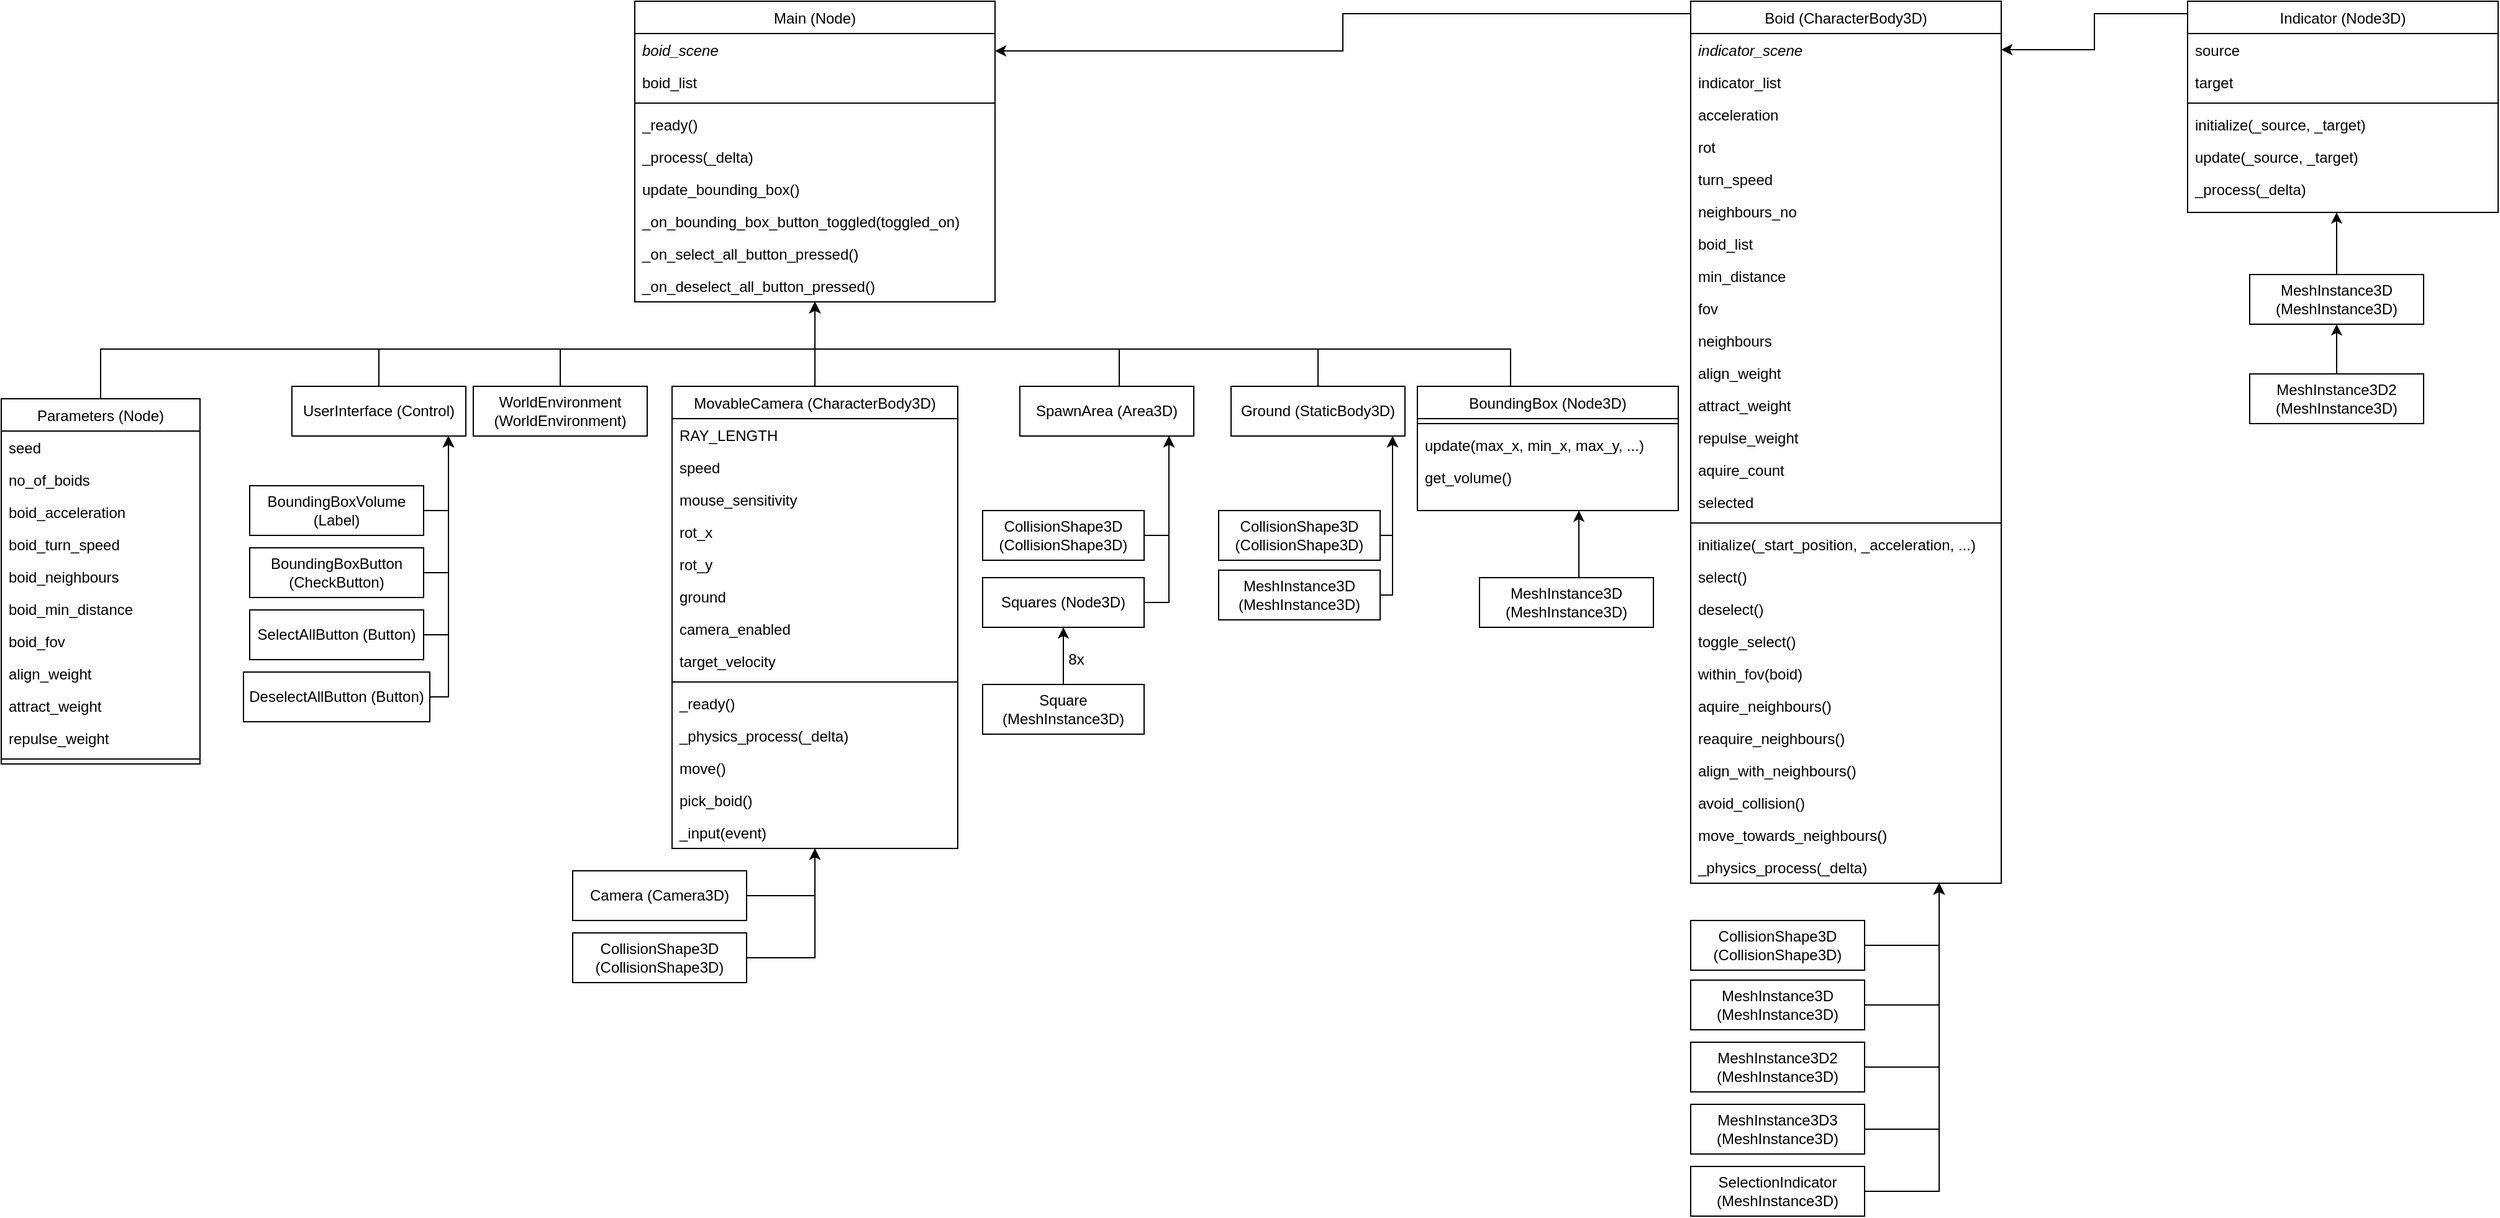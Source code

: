 <mxfile version="26.0.6">
  <diagram id="C5RBs43oDa-KdzZeNtuy" name="Page-1">
    <mxGraphModel dx="2390" dy="1303" grid="1" gridSize="10" guides="1" tooltips="1" connect="1" arrows="1" fold="1" page="1" pageScale="1" pageWidth="827" pageHeight="1169" math="0" shadow="0">
      <root>
        <mxCell id="WIyWlLk6GJQsqaUBKTNV-0" />
        <mxCell id="WIyWlLk6GJQsqaUBKTNV-1" parent="WIyWlLk6GJQsqaUBKTNV-0" />
        <mxCell id="zkfFHV4jXpPFQw0GAbJ--0" value="Main (Node)" style="swimlane;fontStyle=0;align=center;verticalAlign=top;childLayout=stackLayout;horizontal=1;startSize=26;horizontalStack=0;resizeParent=1;resizeLast=0;collapsible=1;marginBottom=0;rounded=0;shadow=0;strokeWidth=1;" parent="WIyWlLk6GJQsqaUBKTNV-1" vertex="1">
          <mxGeometry x="550" y="80" width="290" height="242" as="geometry">
            <mxRectangle x="230" y="140" width="160" height="26" as="alternateBounds" />
          </mxGeometry>
        </mxCell>
        <mxCell id="zkfFHV4jXpPFQw0GAbJ--1" value="boid_scene" style="text;align=left;verticalAlign=top;spacingLeft=4;spacingRight=4;overflow=hidden;rotatable=0;points=[[0,0.5],[1,0.5]];portConstraint=eastwest;fontStyle=2" parent="zkfFHV4jXpPFQw0GAbJ--0" vertex="1">
          <mxGeometry y="26" width="290" height="26" as="geometry" />
        </mxCell>
        <mxCell id="zkfFHV4jXpPFQw0GAbJ--2" value="boid_list" style="text;align=left;verticalAlign=top;spacingLeft=4;spacingRight=4;overflow=hidden;rotatable=0;points=[[0,0.5],[1,0.5]];portConstraint=eastwest;rounded=0;shadow=0;html=0;" parent="zkfFHV4jXpPFQw0GAbJ--0" vertex="1">
          <mxGeometry y="52" width="290" height="26" as="geometry" />
        </mxCell>
        <mxCell id="zkfFHV4jXpPFQw0GAbJ--4" value="" style="line;html=1;strokeWidth=1;align=left;verticalAlign=middle;spacingTop=-1;spacingLeft=3;spacingRight=3;rotatable=0;labelPosition=right;points=[];portConstraint=eastwest;" parent="zkfFHV4jXpPFQw0GAbJ--0" vertex="1">
          <mxGeometry y="78" width="290" height="8" as="geometry" />
        </mxCell>
        <mxCell id="zkfFHV4jXpPFQw0GAbJ--5" value="_ready()" style="text;align=left;verticalAlign=top;spacingLeft=4;spacingRight=4;overflow=hidden;rotatable=0;points=[[0,0.5],[1,0.5]];portConstraint=eastwest;" parent="zkfFHV4jXpPFQw0GAbJ--0" vertex="1">
          <mxGeometry y="86" width="290" height="26" as="geometry" />
        </mxCell>
        <mxCell id="A6HDnXHT8Ma7rlwBgEbE-1" value="_process(_delta)" style="text;align=left;verticalAlign=top;spacingLeft=4;spacingRight=4;overflow=hidden;rotatable=0;points=[[0,0.5],[1,0.5]];portConstraint=eastwest;" vertex="1" parent="zkfFHV4jXpPFQw0GAbJ--0">
          <mxGeometry y="112" width="290" height="26" as="geometry" />
        </mxCell>
        <mxCell id="A6HDnXHT8Ma7rlwBgEbE-3" value="update_bounding_box()" style="text;align=left;verticalAlign=top;spacingLeft=4;spacingRight=4;overflow=hidden;rotatable=0;points=[[0,0.5],[1,0.5]];portConstraint=eastwest;" vertex="1" parent="zkfFHV4jXpPFQw0GAbJ--0">
          <mxGeometry y="138" width="290" height="26" as="geometry" />
        </mxCell>
        <mxCell id="A6HDnXHT8Ma7rlwBgEbE-5" value="_on_bounding_box_button_toggled(toggled_on)" style="text;align=left;verticalAlign=top;spacingLeft=4;spacingRight=4;overflow=hidden;rotatable=0;points=[[0,0.5],[1,0.5]];portConstraint=eastwest;" vertex="1" parent="zkfFHV4jXpPFQw0GAbJ--0">
          <mxGeometry y="164" width="290" height="26" as="geometry" />
        </mxCell>
        <mxCell id="A6HDnXHT8Ma7rlwBgEbE-4" value="_on_select_all_button_pressed()" style="text;align=left;verticalAlign=top;spacingLeft=4;spacingRight=4;overflow=hidden;rotatable=0;points=[[0,0.5],[1,0.5]];portConstraint=eastwest;" vertex="1" parent="zkfFHV4jXpPFQw0GAbJ--0">
          <mxGeometry y="190" width="290" height="26" as="geometry" />
        </mxCell>
        <mxCell id="A6HDnXHT8Ma7rlwBgEbE-6" value="_on_deselect_all_button_pressed()" style="text;align=left;verticalAlign=top;spacingLeft=4;spacingRight=4;overflow=hidden;rotatable=0;points=[[0,0.5],[1,0.5]];portConstraint=eastwest;" vertex="1" parent="zkfFHV4jXpPFQw0GAbJ--0">
          <mxGeometry y="216" width="290" height="26" as="geometry" />
        </mxCell>
        <mxCell id="A6HDnXHT8Ma7rlwBgEbE-32" style="edgeStyle=orthogonalEdgeStyle;rounded=0;orthogonalLoop=1;jettySize=auto;html=1;" edge="1" parent="WIyWlLk6GJQsqaUBKTNV-1" source="zkfFHV4jXpPFQw0GAbJ--13" target="zkfFHV4jXpPFQw0GAbJ--0">
          <mxGeometry relative="1" as="geometry">
            <Array as="points">
              <mxPoint x="120" y="360" />
              <mxPoint x="695" y="360" />
            </Array>
          </mxGeometry>
        </mxCell>
        <mxCell id="zkfFHV4jXpPFQw0GAbJ--13" value="Parameters (Node)" style="swimlane;fontStyle=0;align=center;verticalAlign=top;childLayout=stackLayout;horizontal=1;startSize=26;horizontalStack=0;resizeParent=1;resizeLast=0;collapsible=1;marginBottom=0;rounded=0;shadow=0;strokeWidth=1;" parent="WIyWlLk6GJQsqaUBKTNV-1" vertex="1">
          <mxGeometry x="40" y="400" width="160" height="294" as="geometry">
            <mxRectangle x="340" y="380" width="170" height="26" as="alternateBounds" />
          </mxGeometry>
        </mxCell>
        <mxCell id="A6HDnXHT8Ma7rlwBgEbE-8" value="seed" style="text;align=left;verticalAlign=top;spacingLeft=4;spacingRight=4;overflow=hidden;rotatable=0;points=[[0,0.5],[1,0.5]];portConstraint=eastwest;" vertex="1" parent="zkfFHV4jXpPFQw0GAbJ--13">
          <mxGeometry y="26" width="160" height="26" as="geometry" />
        </mxCell>
        <mxCell id="A6HDnXHT8Ma7rlwBgEbE-9" value="no_of_boids" style="text;align=left;verticalAlign=top;spacingLeft=4;spacingRight=4;overflow=hidden;rotatable=0;points=[[0,0.5],[1,0.5]];portConstraint=eastwest;" vertex="1" parent="zkfFHV4jXpPFQw0GAbJ--13">
          <mxGeometry y="52" width="160" height="26" as="geometry" />
        </mxCell>
        <mxCell id="A6HDnXHT8Ma7rlwBgEbE-11" value="boid_acceleration" style="text;align=left;verticalAlign=top;spacingLeft=4;spacingRight=4;overflow=hidden;rotatable=0;points=[[0,0.5],[1,0.5]];portConstraint=eastwest;" vertex="1" parent="zkfFHV4jXpPFQw0GAbJ--13">
          <mxGeometry y="78" width="160" height="26" as="geometry" />
        </mxCell>
        <mxCell id="A6HDnXHT8Ma7rlwBgEbE-10" value="boid_turn_speed" style="text;align=left;verticalAlign=top;spacingLeft=4;spacingRight=4;overflow=hidden;rotatable=0;points=[[0,0.5],[1,0.5]];portConstraint=eastwest;" vertex="1" parent="zkfFHV4jXpPFQw0GAbJ--13">
          <mxGeometry y="104" width="160" height="26" as="geometry" />
        </mxCell>
        <mxCell id="A6HDnXHT8Ma7rlwBgEbE-12" value="boid_neighbours" style="text;align=left;verticalAlign=top;spacingLeft=4;spacingRight=4;overflow=hidden;rotatable=0;points=[[0,0.5],[1,0.5]];portConstraint=eastwest;" vertex="1" parent="zkfFHV4jXpPFQw0GAbJ--13">
          <mxGeometry y="130" width="160" height="26" as="geometry" />
        </mxCell>
        <mxCell id="A6HDnXHT8Ma7rlwBgEbE-14" value="boid_min_distance" style="text;align=left;verticalAlign=top;spacingLeft=4;spacingRight=4;overflow=hidden;rotatable=0;points=[[0,0.5],[1,0.5]];portConstraint=eastwest;" vertex="1" parent="zkfFHV4jXpPFQw0GAbJ--13">
          <mxGeometry y="156" width="160" height="26" as="geometry" />
        </mxCell>
        <mxCell id="A6HDnXHT8Ma7rlwBgEbE-13" value="boid_fov" style="text;align=left;verticalAlign=top;spacingLeft=4;spacingRight=4;overflow=hidden;rotatable=0;points=[[0,0.5],[1,0.5]];portConstraint=eastwest;" vertex="1" parent="zkfFHV4jXpPFQw0GAbJ--13">
          <mxGeometry y="182" width="160" height="26" as="geometry" />
        </mxCell>
        <mxCell id="A6HDnXHT8Ma7rlwBgEbE-15" value="align_weight" style="text;align=left;verticalAlign=top;spacingLeft=4;spacingRight=4;overflow=hidden;rotatable=0;points=[[0,0.5],[1,0.5]];portConstraint=eastwest;" vertex="1" parent="zkfFHV4jXpPFQw0GAbJ--13">
          <mxGeometry y="208" width="160" height="26" as="geometry" />
        </mxCell>
        <mxCell id="zkfFHV4jXpPFQw0GAbJ--14" value="attract_weight" style="text;align=left;verticalAlign=top;spacingLeft=4;spacingRight=4;overflow=hidden;rotatable=0;points=[[0,0.5],[1,0.5]];portConstraint=eastwest;" parent="zkfFHV4jXpPFQw0GAbJ--13" vertex="1">
          <mxGeometry y="234" width="160" height="26" as="geometry" />
        </mxCell>
        <mxCell id="A6HDnXHT8Ma7rlwBgEbE-16" value="repulse_weight" style="text;align=left;verticalAlign=top;spacingLeft=4;spacingRight=4;overflow=hidden;rotatable=0;points=[[0,0.5],[1,0.5]];portConstraint=eastwest;" vertex="1" parent="zkfFHV4jXpPFQw0GAbJ--13">
          <mxGeometry y="260" width="160" height="26" as="geometry" />
        </mxCell>
        <mxCell id="zkfFHV4jXpPFQw0GAbJ--15" value="" style="line;html=1;strokeWidth=1;align=left;verticalAlign=middle;spacingTop=-1;spacingLeft=3;spacingRight=3;rotatable=0;labelPosition=right;points=[];portConstraint=eastwest;" parent="zkfFHV4jXpPFQw0GAbJ--13" vertex="1">
          <mxGeometry y="286" width="160" height="8" as="geometry" />
        </mxCell>
        <mxCell id="A6HDnXHT8Ma7rlwBgEbE-89" style="edgeStyle=orthogonalEdgeStyle;rounded=0;orthogonalLoop=1;jettySize=auto;html=1;" edge="1" parent="WIyWlLk6GJQsqaUBKTNV-1" source="zkfFHV4jXpPFQw0GAbJ--17" target="zkfFHV4jXpPFQw0GAbJ--1">
          <mxGeometry relative="1" as="geometry">
            <Array as="points">
              <mxPoint x="1120" y="90" />
              <mxPoint x="1120" y="120" />
            </Array>
          </mxGeometry>
        </mxCell>
        <mxCell id="zkfFHV4jXpPFQw0GAbJ--17" value="Boid (CharacterBody3D)" style="swimlane;fontStyle=0;align=center;verticalAlign=top;childLayout=stackLayout;horizontal=1;startSize=26;horizontalStack=0;resizeParent=1;resizeLast=0;collapsible=1;marginBottom=0;rounded=0;shadow=0;strokeWidth=1;" parent="WIyWlLk6GJQsqaUBKTNV-1" vertex="1">
          <mxGeometry x="1400" y="80" width="250" height="710" as="geometry">
            <mxRectangle x="550" y="140" width="160" height="26" as="alternateBounds" />
          </mxGeometry>
        </mxCell>
        <mxCell id="A6HDnXHT8Ma7rlwBgEbE-119" value="indicator_scene" style="text;align=left;verticalAlign=top;spacingLeft=4;spacingRight=4;overflow=hidden;rotatable=0;points=[[0,0.5],[1,0.5]];portConstraint=eastwest;fontStyle=2" vertex="1" parent="zkfFHV4jXpPFQw0GAbJ--17">
          <mxGeometry y="26" width="250" height="26" as="geometry" />
        </mxCell>
        <mxCell id="A6HDnXHT8Ma7rlwBgEbE-120" value="indicator_list" style="text;align=left;verticalAlign=top;spacingLeft=4;spacingRight=4;overflow=hidden;rotatable=0;points=[[0,0.5],[1,0.5]];portConstraint=eastwest;" vertex="1" parent="zkfFHV4jXpPFQw0GAbJ--17">
          <mxGeometry y="52" width="250" height="26" as="geometry" />
        </mxCell>
        <mxCell id="zkfFHV4jXpPFQw0GAbJ--18" value="acceleration" style="text;align=left;verticalAlign=top;spacingLeft=4;spacingRight=4;overflow=hidden;rotatable=0;points=[[0,0.5],[1,0.5]];portConstraint=eastwest;" parent="zkfFHV4jXpPFQw0GAbJ--17" vertex="1">
          <mxGeometry y="78" width="250" height="26" as="geometry" />
        </mxCell>
        <mxCell id="zkfFHV4jXpPFQw0GAbJ--19" value="rot" style="text;align=left;verticalAlign=top;spacingLeft=4;spacingRight=4;overflow=hidden;rotatable=0;points=[[0,0.5],[1,0.5]];portConstraint=eastwest;rounded=0;shadow=0;html=0;" parent="zkfFHV4jXpPFQw0GAbJ--17" vertex="1">
          <mxGeometry y="104" width="250" height="26" as="geometry" />
        </mxCell>
        <mxCell id="zkfFHV4jXpPFQw0GAbJ--20" value="turn_speed" style="text;align=left;verticalAlign=top;spacingLeft=4;spacingRight=4;overflow=hidden;rotatable=0;points=[[0,0.5],[1,0.5]];portConstraint=eastwest;rounded=0;shadow=0;html=0;" parent="zkfFHV4jXpPFQw0GAbJ--17" vertex="1">
          <mxGeometry y="130" width="250" height="26" as="geometry" />
        </mxCell>
        <mxCell id="zkfFHV4jXpPFQw0GAbJ--21" value="neighbours_no" style="text;align=left;verticalAlign=top;spacingLeft=4;spacingRight=4;overflow=hidden;rotatable=0;points=[[0,0.5],[1,0.5]];portConstraint=eastwest;rounded=0;shadow=0;html=0;" parent="zkfFHV4jXpPFQw0GAbJ--17" vertex="1">
          <mxGeometry y="156" width="250" height="26" as="geometry" />
        </mxCell>
        <mxCell id="A6HDnXHT8Ma7rlwBgEbE-79" value="boid_list" style="text;align=left;verticalAlign=top;spacingLeft=4;spacingRight=4;overflow=hidden;rotatable=0;points=[[0,0.5],[1,0.5]];portConstraint=eastwest;rounded=0;shadow=0;html=0;" vertex="1" parent="zkfFHV4jXpPFQw0GAbJ--17">
          <mxGeometry y="182" width="250" height="26" as="geometry" />
        </mxCell>
        <mxCell id="A6HDnXHT8Ma7rlwBgEbE-82" value="min_distance" style="text;align=left;verticalAlign=top;spacingLeft=4;spacingRight=4;overflow=hidden;rotatable=0;points=[[0,0.5],[1,0.5]];portConstraint=eastwest;rounded=0;shadow=0;html=0;" vertex="1" parent="zkfFHV4jXpPFQw0GAbJ--17">
          <mxGeometry y="208" width="250" height="26" as="geometry" />
        </mxCell>
        <mxCell id="A6HDnXHT8Ma7rlwBgEbE-81" value="fov" style="text;align=left;verticalAlign=top;spacingLeft=4;spacingRight=4;overflow=hidden;rotatable=0;points=[[0,0.5],[1,0.5]];portConstraint=eastwest;rounded=0;shadow=0;html=0;" vertex="1" parent="zkfFHV4jXpPFQw0GAbJ--17">
          <mxGeometry y="234" width="250" height="26" as="geometry" />
        </mxCell>
        <mxCell id="A6HDnXHT8Ma7rlwBgEbE-80" value="neighbours" style="text;align=left;verticalAlign=top;spacingLeft=4;spacingRight=4;overflow=hidden;rotatable=0;points=[[0,0.5],[1,0.5]];portConstraint=eastwest;rounded=0;shadow=0;html=0;" vertex="1" parent="zkfFHV4jXpPFQw0GAbJ--17">
          <mxGeometry y="260" width="250" height="26" as="geometry" />
        </mxCell>
        <mxCell id="A6HDnXHT8Ma7rlwBgEbE-83" value="align_weight" style="text;align=left;verticalAlign=top;spacingLeft=4;spacingRight=4;overflow=hidden;rotatable=0;points=[[0,0.5],[1,0.5]];portConstraint=eastwest;rounded=0;shadow=0;html=0;" vertex="1" parent="zkfFHV4jXpPFQw0GAbJ--17">
          <mxGeometry y="286" width="250" height="26" as="geometry" />
        </mxCell>
        <mxCell id="A6HDnXHT8Ma7rlwBgEbE-84" value="attract_weight" style="text;align=left;verticalAlign=top;spacingLeft=4;spacingRight=4;overflow=hidden;rotatable=0;points=[[0,0.5],[1,0.5]];portConstraint=eastwest;rounded=0;shadow=0;html=0;" vertex="1" parent="zkfFHV4jXpPFQw0GAbJ--17">
          <mxGeometry y="312" width="250" height="26" as="geometry" />
        </mxCell>
        <mxCell id="zkfFHV4jXpPFQw0GAbJ--22" value="repulse_weight" style="text;align=left;verticalAlign=top;spacingLeft=4;spacingRight=4;overflow=hidden;rotatable=0;points=[[0,0.5],[1,0.5]];portConstraint=eastwest;rounded=0;shadow=0;html=0;" parent="zkfFHV4jXpPFQw0GAbJ--17" vertex="1">
          <mxGeometry y="338" width="250" height="26" as="geometry" />
        </mxCell>
        <mxCell id="A6HDnXHT8Ma7rlwBgEbE-87" value="aquire_count" style="text;align=left;verticalAlign=top;spacingLeft=4;spacingRight=4;overflow=hidden;rotatable=0;points=[[0,0.5],[1,0.5]];portConstraint=eastwest;rounded=0;shadow=0;html=0;" vertex="1" parent="zkfFHV4jXpPFQw0GAbJ--17">
          <mxGeometry y="364" width="250" height="26" as="geometry" />
        </mxCell>
        <mxCell id="A6HDnXHT8Ma7rlwBgEbE-88" value="selected" style="text;align=left;verticalAlign=top;spacingLeft=4;spacingRight=4;overflow=hidden;rotatable=0;points=[[0,0.5],[1,0.5]];portConstraint=eastwest;rounded=0;shadow=0;html=0;" vertex="1" parent="zkfFHV4jXpPFQw0GAbJ--17">
          <mxGeometry y="390" width="250" height="26" as="geometry" />
        </mxCell>
        <mxCell id="zkfFHV4jXpPFQw0GAbJ--23" value="" style="line;html=1;strokeWidth=1;align=left;verticalAlign=middle;spacingTop=-1;spacingLeft=3;spacingRight=3;rotatable=0;labelPosition=right;points=[];portConstraint=eastwest;" parent="zkfFHV4jXpPFQw0GAbJ--17" vertex="1">
          <mxGeometry y="416" width="250" height="8" as="geometry" />
        </mxCell>
        <mxCell id="zkfFHV4jXpPFQw0GAbJ--24" value="initialize(_start_position, _acceleration, ...)" style="text;align=left;verticalAlign=top;spacingLeft=4;spacingRight=4;overflow=hidden;rotatable=0;points=[[0,0.5],[1,0.5]];portConstraint=eastwest;" parent="zkfFHV4jXpPFQw0GAbJ--17" vertex="1">
          <mxGeometry y="424" width="250" height="26" as="geometry" />
        </mxCell>
        <mxCell id="A6HDnXHT8Ma7rlwBgEbE-94" value="select()" style="text;align=left;verticalAlign=top;spacingLeft=4;spacingRight=4;overflow=hidden;rotatable=0;points=[[0,0.5],[1,0.5]];portConstraint=eastwest;" vertex="1" parent="zkfFHV4jXpPFQw0GAbJ--17">
          <mxGeometry y="450" width="250" height="26" as="geometry" />
        </mxCell>
        <mxCell id="A6HDnXHT8Ma7rlwBgEbE-95" value="deselect()" style="text;align=left;verticalAlign=top;spacingLeft=4;spacingRight=4;overflow=hidden;rotatable=0;points=[[0,0.5],[1,0.5]];portConstraint=eastwest;" vertex="1" parent="zkfFHV4jXpPFQw0GAbJ--17">
          <mxGeometry y="476" width="250" height="26" as="geometry" />
        </mxCell>
        <mxCell id="A6HDnXHT8Ma7rlwBgEbE-96" value="toggle_select()" style="text;align=left;verticalAlign=top;spacingLeft=4;spacingRight=4;overflow=hidden;rotatable=0;points=[[0,0.5],[1,0.5]];portConstraint=eastwest;" vertex="1" parent="zkfFHV4jXpPFQw0GAbJ--17">
          <mxGeometry y="502" width="250" height="26" as="geometry" />
        </mxCell>
        <mxCell id="A6HDnXHT8Ma7rlwBgEbE-98" value="within_fov(boid)" style="text;align=left;verticalAlign=top;spacingLeft=4;spacingRight=4;overflow=hidden;rotatable=0;points=[[0,0.5],[1,0.5]];portConstraint=eastwest;" vertex="1" parent="zkfFHV4jXpPFQw0GAbJ--17">
          <mxGeometry y="528" width="250" height="26" as="geometry" />
        </mxCell>
        <mxCell id="A6HDnXHT8Ma7rlwBgEbE-97" value="aquire_neighbours()" style="text;align=left;verticalAlign=top;spacingLeft=4;spacingRight=4;overflow=hidden;rotatable=0;points=[[0,0.5],[1,0.5]];portConstraint=eastwest;" vertex="1" parent="zkfFHV4jXpPFQw0GAbJ--17">
          <mxGeometry y="554" width="250" height="26" as="geometry" />
        </mxCell>
        <mxCell id="zkfFHV4jXpPFQw0GAbJ--25" value="reaquire_neighbours()" style="text;align=left;verticalAlign=top;spacingLeft=4;spacingRight=4;overflow=hidden;rotatable=0;points=[[0,0.5],[1,0.5]];portConstraint=eastwest;" parent="zkfFHV4jXpPFQw0GAbJ--17" vertex="1">
          <mxGeometry y="580" width="250" height="26" as="geometry" />
        </mxCell>
        <mxCell id="A6HDnXHT8Ma7rlwBgEbE-100" value="align_with_neighbours()" style="text;align=left;verticalAlign=top;spacingLeft=4;spacingRight=4;overflow=hidden;rotatable=0;points=[[0,0.5],[1,0.5]];portConstraint=eastwest;" vertex="1" parent="zkfFHV4jXpPFQw0GAbJ--17">
          <mxGeometry y="606" width="250" height="26" as="geometry" />
        </mxCell>
        <mxCell id="A6HDnXHT8Ma7rlwBgEbE-102" value="avoid_collision()" style="text;align=left;verticalAlign=top;spacingLeft=4;spacingRight=4;overflow=hidden;rotatable=0;points=[[0,0.5],[1,0.5]];portConstraint=eastwest;" vertex="1" parent="zkfFHV4jXpPFQw0GAbJ--17">
          <mxGeometry y="632" width="250" height="26" as="geometry" />
        </mxCell>
        <mxCell id="A6HDnXHT8Ma7rlwBgEbE-101" value="move_towards_neighbours()" style="text;align=left;verticalAlign=top;spacingLeft=4;spacingRight=4;overflow=hidden;rotatable=0;points=[[0,0.5],[1,0.5]];portConstraint=eastwest;" vertex="1" parent="zkfFHV4jXpPFQw0GAbJ--17">
          <mxGeometry y="658" width="250" height="26" as="geometry" />
        </mxCell>
        <mxCell id="A6HDnXHT8Ma7rlwBgEbE-99" value="_physics_process(_delta)" style="text;align=left;verticalAlign=top;spacingLeft=4;spacingRight=4;overflow=hidden;rotatable=0;points=[[0,0.5],[1,0.5]];portConstraint=eastwest;" vertex="1" parent="zkfFHV4jXpPFQw0GAbJ--17">
          <mxGeometry y="684" width="250" height="26" as="geometry" />
        </mxCell>
        <mxCell id="A6HDnXHT8Ma7rlwBgEbE-31" style="edgeStyle=orthogonalEdgeStyle;rounded=0;orthogonalLoop=1;jettySize=auto;html=1;" edge="1" parent="WIyWlLk6GJQsqaUBKTNV-1" source="A6HDnXHT8Ma7rlwBgEbE-21" target="zkfFHV4jXpPFQw0GAbJ--0">
          <mxGeometry relative="1" as="geometry">
            <Array as="points">
              <mxPoint x="344" y="360" />
              <mxPoint x="695" y="360" />
            </Array>
          </mxGeometry>
        </mxCell>
        <mxCell id="A6HDnXHT8Ma7rlwBgEbE-21" value="UserInterface (Control)" style="rounded=0;whiteSpace=wrap;html=1;" vertex="1" parent="WIyWlLk6GJQsqaUBKTNV-1">
          <mxGeometry x="274" y="390" width="140" height="40" as="geometry" />
        </mxCell>
        <mxCell id="A6HDnXHT8Ma7rlwBgEbE-36" style="edgeStyle=orthogonalEdgeStyle;rounded=0;orthogonalLoop=1;jettySize=auto;html=1;" edge="1" parent="WIyWlLk6GJQsqaUBKTNV-1" source="A6HDnXHT8Ma7rlwBgEbE-22" target="A6HDnXHT8Ma7rlwBgEbE-21">
          <mxGeometry relative="1" as="geometry">
            <Array as="points">
              <mxPoint x="400" y="640" />
            </Array>
          </mxGeometry>
        </mxCell>
        <mxCell id="A6HDnXHT8Ma7rlwBgEbE-22" value="DeselectAllButton (Button)" style="rounded=0;whiteSpace=wrap;html=1;" vertex="1" parent="WIyWlLk6GJQsqaUBKTNV-1">
          <mxGeometry x="235" y="620" width="150" height="40" as="geometry" />
        </mxCell>
        <mxCell id="A6HDnXHT8Ma7rlwBgEbE-34" style="edgeStyle=orthogonalEdgeStyle;rounded=0;orthogonalLoop=1;jettySize=auto;html=1;" edge="1" parent="WIyWlLk6GJQsqaUBKTNV-1" source="A6HDnXHT8Ma7rlwBgEbE-23" target="A6HDnXHT8Ma7rlwBgEbE-21">
          <mxGeometry relative="1" as="geometry">
            <Array as="points">
              <mxPoint x="400" y="540" />
            </Array>
          </mxGeometry>
        </mxCell>
        <mxCell id="A6HDnXHT8Ma7rlwBgEbE-23" value="BoundingBoxButton (CheckButton)" style="rounded=0;whiteSpace=wrap;html=1;" vertex="1" parent="WIyWlLk6GJQsqaUBKTNV-1">
          <mxGeometry x="240" y="520" width="140" height="40" as="geometry" />
        </mxCell>
        <mxCell id="A6HDnXHT8Ma7rlwBgEbE-35" style="edgeStyle=orthogonalEdgeStyle;rounded=0;orthogonalLoop=1;jettySize=auto;html=1;" edge="1" parent="WIyWlLk6GJQsqaUBKTNV-1" source="A6HDnXHT8Ma7rlwBgEbE-24" target="A6HDnXHT8Ma7rlwBgEbE-21">
          <mxGeometry relative="1" as="geometry">
            <Array as="points">
              <mxPoint x="400" y="590" />
            </Array>
          </mxGeometry>
        </mxCell>
        <mxCell id="A6HDnXHT8Ma7rlwBgEbE-24" value="SelectAllButton (Button)" style="rounded=0;whiteSpace=wrap;html=1;" vertex="1" parent="WIyWlLk6GJQsqaUBKTNV-1">
          <mxGeometry x="240" y="570" width="140" height="40" as="geometry" />
        </mxCell>
        <mxCell id="A6HDnXHT8Ma7rlwBgEbE-33" style="edgeStyle=orthogonalEdgeStyle;rounded=0;orthogonalLoop=1;jettySize=auto;html=1;" edge="1" parent="WIyWlLk6GJQsqaUBKTNV-1" source="A6HDnXHT8Ma7rlwBgEbE-25" target="A6HDnXHT8Ma7rlwBgEbE-21">
          <mxGeometry relative="1" as="geometry">
            <Array as="points">
              <mxPoint x="400" y="490" />
            </Array>
          </mxGeometry>
        </mxCell>
        <mxCell id="A6HDnXHT8Ma7rlwBgEbE-25" value="BoundingBoxVolume (Label)" style="rounded=0;whiteSpace=wrap;html=1;" vertex="1" parent="WIyWlLk6GJQsqaUBKTNV-1">
          <mxGeometry x="240" y="470" width="140" height="40" as="geometry" />
        </mxCell>
        <mxCell id="A6HDnXHT8Ma7rlwBgEbE-38" style="edgeStyle=orthogonalEdgeStyle;rounded=0;orthogonalLoop=1;jettySize=auto;html=1;" edge="1" parent="WIyWlLk6GJQsqaUBKTNV-1" source="A6HDnXHT8Ma7rlwBgEbE-37" target="zkfFHV4jXpPFQw0GAbJ--0">
          <mxGeometry relative="1" as="geometry">
            <Array as="points">
              <mxPoint x="490" y="360" />
              <mxPoint x="695" y="360" />
            </Array>
          </mxGeometry>
        </mxCell>
        <mxCell id="A6HDnXHT8Ma7rlwBgEbE-37" value="WorldEnvironment (WorldEnvironment)" style="rounded=0;whiteSpace=wrap;html=1;" vertex="1" parent="WIyWlLk6GJQsqaUBKTNV-1">
          <mxGeometry x="420" y="390" width="140" height="40" as="geometry" />
        </mxCell>
        <mxCell id="A6HDnXHT8Ma7rlwBgEbE-55" style="edgeStyle=orthogonalEdgeStyle;rounded=0;orthogonalLoop=1;jettySize=auto;html=1;" edge="1" parent="WIyWlLk6GJQsqaUBKTNV-1" source="A6HDnXHT8Ma7rlwBgEbE-39" target="zkfFHV4jXpPFQw0GAbJ--0">
          <mxGeometry relative="1" as="geometry">
            <Array as="points">
              <mxPoint x="695" y="270" />
              <mxPoint x="695" y="270" />
            </Array>
          </mxGeometry>
        </mxCell>
        <mxCell id="A6HDnXHT8Ma7rlwBgEbE-39" value="MovableCamera (CharacterBody3D)" style="swimlane;fontStyle=0;align=center;verticalAlign=top;childLayout=stackLayout;horizontal=1;startSize=26;horizontalStack=0;resizeParent=1;resizeLast=0;collapsible=1;marginBottom=0;rounded=0;shadow=0;strokeWidth=1;" vertex="1" parent="WIyWlLk6GJQsqaUBKTNV-1">
          <mxGeometry x="580" y="390" width="230" height="372" as="geometry">
            <mxRectangle x="550" y="140" width="160" height="26" as="alternateBounds" />
          </mxGeometry>
        </mxCell>
        <mxCell id="A6HDnXHT8Ma7rlwBgEbE-40" value="RAY_LENGTH" style="text;align=left;verticalAlign=top;spacingLeft=4;spacingRight=4;overflow=hidden;rotatable=0;points=[[0,0.5],[1,0.5]];portConstraint=eastwest;" vertex="1" parent="A6HDnXHT8Ma7rlwBgEbE-39">
          <mxGeometry y="26" width="230" height="26" as="geometry" />
        </mxCell>
        <mxCell id="A6HDnXHT8Ma7rlwBgEbE-41" value="speed" style="text;align=left;verticalAlign=top;spacingLeft=4;spacingRight=4;overflow=hidden;rotatable=0;points=[[0,0.5],[1,0.5]];portConstraint=eastwest;rounded=0;shadow=0;html=0;" vertex="1" parent="A6HDnXHT8Ma7rlwBgEbE-39">
          <mxGeometry y="52" width="230" height="26" as="geometry" />
        </mxCell>
        <mxCell id="A6HDnXHT8Ma7rlwBgEbE-42" value="mouse_sensitivity" style="text;align=left;verticalAlign=top;spacingLeft=4;spacingRight=4;overflow=hidden;rotatable=0;points=[[0,0.5],[1,0.5]];portConstraint=eastwest;rounded=0;shadow=0;html=0;" vertex="1" parent="A6HDnXHT8Ma7rlwBgEbE-39">
          <mxGeometry y="78" width="230" height="26" as="geometry" />
        </mxCell>
        <mxCell id="A6HDnXHT8Ma7rlwBgEbE-43" value="rot_x" style="text;align=left;verticalAlign=top;spacingLeft=4;spacingRight=4;overflow=hidden;rotatable=0;points=[[0,0.5],[1,0.5]];portConstraint=eastwest;rounded=0;shadow=0;html=0;" vertex="1" parent="A6HDnXHT8Ma7rlwBgEbE-39">
          <mxGeometry y="104" width="230" height="26" as="geometry" />
        </mxCell>
        <mxCell id="A6HDnXHT8Ma7rlwBgEbE-49" value="rot_y" style="text;align=left;verticalAlign=top;spacingLeft=4;spacingRight=4;overflow=hidden;rotatable=0;points=[[0,0.5],[1,0.5]];portConstraint=eastwest;rounded=0;shadow=0;html=0;" vertex="1" parent="A6HDnXHT8Ma7rlwBgEbE-39">
          <mxGeometry y="130" width="230" height="26" as="geometry" />
        </mxCell>
        <mxCell id="A6HDnXHT8Ma7rlwBgEbE-48" value="ground" style="text;align=left;verticalAlign=top;spacingLeft=4;spacingRight=4;overflow=hidden;rotatable=0;points=[[0,0.5],[1,0.5]];portConstraint=eastwest;rounded=0;shadow=0;html=0;" vertex="1" parent="A6HDnXHT8Ma7rlwBgEbE-39">
          <mxGeometry y="156" width="230" height="26" as="geometry" />
        </mxCell>
        <mxCell id="A6HDnXHT8Ma7rlwBgEbE-44" value="camera_enabled" style="text;align=left;verticalAlign=top;spacingLeft=4;spacingRight=4;overflow=hidden;rotatable=0;points=[[0,0.5],[1,0.5]];portConstraint=eastwest;rounded=0;shadow=0;html=0;" vertex="1" parent="A6HDnXHT8Ma7rlwBgEbE-39">
          <mxGeometry y="182" width="230" height="26" as="geometry" />
        </mxCell>
        <mxCell id="A6HDnXHT8Ma7rlwBgEbE-51" value="target_velocity" style="text;align=left;verticalAlign=top;spacingLeft=4;spacingRight=4;overflow=hidden;rotatable=0;points=[[0,0.5],[1,0.5]];portConstraint=eastwest;rounded=0;shadow=0;html=0;" vertex="1" parent="A6HDnXHT8Ma7rlwBgEbE-39">
          <mxGeometry y="208" width="230" height="26" as="geometry" />
        </mxCell>
        <mxCell id="A6HDnXHT8Ma7rlwBgEbE-45" value="" style="line;html=1;strokeWidth=1;align=left;verticalAlign=middle;spacingTop=-1;spacingLeft=3;spacingRight=3;rotatable=0;labelPosition=right;points=[];portConstraint=eastwest;" vertex="1" parent="A6HDnXHT8Ma7rlwBgEbE-39">
          <mxGeometry y="234" width="230" height="8" as="geometry" />
        </mxCell>
        <mxCell id="A6HDnXHT8Ma7rlwBgEbE-46" value="_ready()" style="text;align=left;verticalAlign=top;spacingLeft=4;spacingRight=4;overflow=hidden;rotatable=0;points=[[0,0.5],[1,0.5]];portConstraint=eastwest;" vertex="1" parent="A6HDnXHT8Ma7rlwBgEbE-39">
          <mxGeometry y="242" width="230" height="26" as="geometry" />
        </mxCell>
        <mxCell id="A6HDnXHT8Ma7rlwBgEbE-53" value="_physics_process(_delta)" style="text;align=left;verticalAlign=top;spacingLeft=4;spacingRight=4;overflow=hidden;rotatable=0;points=[[0,0.5],[1,0.5]];portConstraint=eastwest;" vertex="1" parent="A6HDnXHT8Ma7rlwBgEbE-39">
          <mxGeometry y="268" width="230" height="26" as="geometry" />
        </mxCell>
        <mxCell id="A6HDnXHT8Ma7rlwBgEbE-52" value="move()" style="text;align=left;verticalAlign=top;spacingLeft=4;spacingRight=4;overflow=hidden;rotatable=0;points=[[0,0.5],[1,0.5]];portConstraint=eastwest;" vertex="1" parent="A6HDnXHT8Ma7rlwBgEbE-39">
          <mxGeometry y="294" width="230" height="26" as="geometry" />
        </mxCell>
        <mxCell id="A6HDnXHT8Ma7rlwBgEbE-54" value="pick_boid()" style="text;align=left;verticalAlign=top;spacingLeft=4;spacingRight=4;overflow=hidden;rotatable=0;points=[[0,0.5],[1,0.5]];portConstraint=eastwest;" vertex="1" parent="A6HDnXHT8Ma7rlwBgEbE-39">
          <mxGeometry y="320" width="230" height="26" as="geometry" />
        </mxCell>
        <mxCell id="A6HDnXHT8Ma7rlwBgEbE-47" value="_input(event)" style="text;align=left;verticalAlign=top;spacingLeft=4;spacingRight=4;overflow=hidden;rotatable=0;points=[[0,0.5],[1,0.5]];portConstraint=eastwest;" vertex="1" parent="A6HDnXHT8Ma7rlwBgEbE-39">
          <mxGeometry y="346" width="230" height="26" as="geometry" />
        </mxCell>
        <mxCell id="A6HDnXHT8Ma7rlwBgEbE-59" style="edgeStyle=orthogonalEdgeStyle;rounded=0;orthogonalLoop=1;jettySize=auto;html=1;" edge="1" parent="WIyWlLk6GJQsqaUBKTNV-1" source="A6HDnXHT8Ma7rlwBgEbE-56" target="A6HDnXHT8Ma7rlwBgEbE-39">
          <mxGeometry relative="1" as="geometry">
            <Array as="points">
              <mxPoint x="695" y="800" />
            </Array>
          </mxGeometry>
        </mxCell>
        <mxCell id="A6HDnXHT8Ma7rlwBgEbE-56" value="Camera (Camera3D)" style="rounded=0;whiteSpace=wrap;html=1;" vertex="1" parent="WIyWlLk6GJQsqaUBKTNV-1">
          <mxGeometry x="500" y="780" width="140" height="40" as="geometry" />
        </mxCell>
        <mxCell id="A6HDnXHT8Ma7rlwBgEbE-60" style="edgeStyle=orthogonalEdgeStyle;rounded=0;orthogonalLoop=1;jettySize=auto;html=1;" edge="1" parent="WIyWlLk6GJQsqaUBKTNV-1" source="A6HDnXHT8Ma7rlwBgEbE-57" target="A6HDnXHT8Ma7rlwBgEbE-39">
          <mxGeometry relative="1" as="geometry">
            <Array as="points">
              <mxPoint x="695" y="850" />
            </Array>
          </mxGeometry>
        </mxCell>
        <mxCell id="A6HDnXHT8Ma7rlwBgEbE-57" value="CollisionShape3D (CollisionShape3D)" style="rounded=0;whiteSpace=wrap;html=1;" vertex="1" parent="WIyWlLk6GJQsqaUBKTNV-1">
          <mxGeometry x="500" y="830" width="140" height="40" as="geometry" />
        </mxCell>
        <mxCell id="A6HDnXHT8Ma7rlwBgEbE-64" style="edgeStyle=orthogonalEdgeStyle;rounded=0;orthogonalLoop=1;jettySize=auto;html=1;" edge="1" parent="WIyWlLk6GJQsqaUBKTNV-1" source="A6HDnXHT8Ma7rlwBgEbE-63" target="zkfFHV4jXpPFQw0GAbJ--0">
          <mxGeometry relative="1" as="geometry">
            <Array as="points">
              <mxPoint x="940" y="360" />
              <mxPoint x="695" y="360" />
            </Array>
          </mxGeometry>
        </mxCell>
        <mxCell id="A6HDnXHT8Ma7rlwBgEbE-63" value="SpawnArea (Area3D)" style="rounded=0;whiteSpace=wrap;html=1;" vertex="1" parent="WIyWlLk6GJQsqaUBKTNV-1">
          <mxGeometry x="860" y="390" width="140" height="40" as="geometry" />
        </mxCell>
        <mxCell id="A6HDnXHT8Ma7rlwBgEbE-68" style="edgeStyle=orthogonalEdgeStyle;rounded=0;orthogonalLoop=1;jettySize=auto;html=1;" edge="1" parent="WIyWlLk6GJQsqaUBKTNV-1" source="A6HDnXHT8Ma7rlwBgEbE-65" target="zkfFHV4jXpPFQw0GAbJ--0">
          <mxGeometry relative="1" as="geometry">
            <Array as="points">
              <mxPoint x="1100" y="360" />
              <mxPoint x="695" y="360" />
            </Array>
          </mxGeometry>
        </mxCell>
        <mxCell id="A6HDnXHT8Ma7rlwBgEbE-65" value="Ground (StaticBody3D)" style="rounded=0;whiteSpace=wrap;html=1;" vertex="1" parent="WIyWlLk6GJQsqaUBKTNV-1">
          <mxGeometry x="1030" y="390" width="140" height="40" as="geometry" />
        </mxCell>
        <mxCell id="A6HDnXHT8Ma7rlwBgEbE-78" style="edgeStyle=orthogonalEdgeStyle;rounded=0;orthogonalLoop=1;jettySize=auto;html=1;" edge="1" parent="WIyWlLk6GJQsqaUBKTNV-1" source="A6HDnXHT8Ma7rlwBgEbE-69" target="zkfFHV4jXpPFQw0GAbJ--0">
          <mxGeometry relative="1" as="geometry">
            <Array as="points">
              <mxPoint x="1255" y="360" />
              <mxPoint x="695" y="360" />
            </Array>
          </mxGeometry>
        </mxCell>
        <mxCell id="A6HDnXHT8Ma7rlwBgEbE-69" value="BoundingBox (Node3D)" style="swimlane;fontStyle=0;align=center;verticalAlign=top;childLayout=stackLayout;horizontal=1;startSize=26;horizontalStack=0;resizeParent=1;resizeLast=0;collapsible=1;marginBottom=0;rounded=0;shadow=0;strokeWidth=1;" vertex="1" parent="WIyWlLk6GJQsqaUBKTNV-1">
          <mxGeometry x="1180" y="390" width="210" height="100" as="geometry">
            <mxRectangle x="550" y="140" width="160" height="26" as="alternateBounds" />
          </mxGeometry>
        </mxCell>
        <mxCell id="A6HDnXHT8Ma7rlwBgEbE-75" value="" style="line;html=1;strokeWidth=1;align=left;verticalAlign=middle;spacingTop=-1;spacingLeft=3;spacingRight=3;rotatable=0;labelPosition=right;points=[];portConstraint=eastwest;" vertex="1" parent="A6HDnXHT8Ma7rlwBgEbE-69">
          <mxGeometry y="26" width="210" height="8" as="geometry" />
        </mxCell>
        <mxCell id="A6HDnXHT8Ma7rlwBgEbE-76" value="update(max_x, min_x, max_y, ...)" style="text;align=left;verticalAlign=top;spacingLeft=4;spacingRight=4;overflow=hidden;rotatable=0;points=[[0,0.5],[1,0.5]];portConstraint=eastwest;" vertex="1" parent="A6HDnXHT8Ma7rlwBgEbE-69">
          <mxGeometry y="34" width="210" height="26" as="geometry" />
        </mxCell>
        <mxCell id="A6HDnXHT8Ma7rlwBgEbE-77" value="get_volume()" style="text;align=left;verticalAlign=top;spacingLeft=4;spacingRight=4;overflow=hidden;rotatable=0;points=[[0,0.5],[1,0.5]];portConstraint=eastwest;" vertex="1" parent="A6HDnXHT8Ma7rlwBgEbE-69">
          <mxGeometry y="60" width="210" height="26" as="geometry" />
        </mxCell>
        <mxCell id="A6HDnXHT8Ma7rlwBgEbE-118" style="edgeStyle=orthogonalEdgeStyle;rounded=0;orthogonalLoop=1;jettySize=auto;html=1;" edge="1" parent="WIyWlLk6GJQsqaUBKTNV-1" source="A6HDnXHT8Ma7rlwBgEbE-103" target="zkfFHV4jXpPFQw0GAbJ--17">
          <mxGeometry relative="1" as="geometry">
            <Array as="points">
              <mxPoint x="1600" y="840" />
            </Array>
          </mxGeometry>
        </mxCell>
        <mxCell id="A6HDnXHT8Ma7rlwBgEbE-103" value="CollisionShape3D (CollisionShape3D)" style="rounded=0;whiteSpace=wrap;html=1;" vertex="1" parent="WIyWlLk6GJQsqaUBKTNV-1">
          <mxGeometry x="1400" y="820" width="140" height="40" as="geometry" />
        </mxCell>
        <mxCell id="A6HDnXHT8Ma7rlwBgEbE-113" style="edgeStyle=orthogonalEdgeStyle;rounded=0;orthogonalLoop=1;jettySize=auto;html=1;" edge="1" parent="WIyWlLk6GJQsqaUBKTNV-1" source="A6HDnXHT8Ma7rlwBgEbE-104" target="zkfFHV4jXpPFQw0GAbJ--17">
          <mxGeometry relative="1" as="geometry">
            <Array as="points">
              <mxPoint x="1600" y="888" />
            </Array>
          </mxGeometry>
        </mxCell>
        <mxCell id="A6HDnXHT8Ma7rlwBgEbE-104" value="MeshInstance3D (MeshInstance3D)" style="rounded=0;whiteSpace=wrap;html=1;" vertex="1" parent="WIyWlLk6GJQsqaUBKTNV-1">
          <mxGeometry x="1400" y="868" width="140" height="40" as="geometry" />
        </mxCell>
        <mxCell id="A6HDnXHT8Ma7rlwBgEbE-114" style="edgeStyle=orthogonalEdgeStyle;rounded=0;orthogonalLoop=1;jettySize=auto;html=1;" edge="1" parent="WIyWlLk6GJQsqaUBKTNV-1" source="A6HDnXHT8Ma7rlwBgEbE-109" target="zkfFHV4jXpPFQw0GAbJ--17">
          <mxGeometry relative="1" as="geometry">
            <Array as="points">
              <mxPoint x="1600" y="938" />
            </Array>
          </mxGeometry>
        </mxCell>
        <mxCell id="A6HDnXHT8Ma7rlwBgEbE-109" value="MeshInstance3D2 (MeshInstance3D)" style="rounded=0;whiteSpace=wrap;html=1;" vertex="1" parent="WIyWlLk6GJQsqaUBKTNV-1">
          <mxGeometry x="1400" y="918" width="140" height="40" as="geometry" />
        </mxCell>
        <mxCell id="A6HDnXHT8Ma7rlwBgEbE-115" style="edgeStyle=orthogonalEdgeStyle;rounded=0;orthogonalLoop=1;jettySize=auto;html=1;" edge="1" parent="WIyWlLk6GJQsqaUBKTNV-1" source="A6HDnXHT8Ma7rlwBgEbE-110" target="zkfFHV4jXpPFQw0GAbJ--17">
          <mxGeometry relative="1" as="geometry">
            <Array as="points">
              <mxPoint x="1600" y="988" />
            </Array>
          </mxGeometry>
        </mxCell>
        <mxCell id="A6HDnXHT8Ma7rlwBgEbE-110" value="MeshInstance3D3 (MeshInstance3D)" style="rounded=0;whiteSpace=wrap;html=1;" vertex="1" parent="WIyWlLk6GJQsqaUBKTNV-1">
          <mxGeometry x="1400" y="968" width="140" height="40" as="geometry" />
        </mxCell>
        <mxCell id="A6HDnXHT8Ma7rlwBgEbE-116" style="edgeStyle=orthogonalEdgeStyle;rounded=0;orthogonalLoop=1;jettySize=auto;html=1;" edge="1" parent="WIyWlLk6GJQsqaUBKTNV-1" source="A6HDnXHT8Ma7rlwBgEbE-111" target="zkfFHV4jXpPFQw0GAbJ--17">
          <mxGeometry relative="1" as="geometry">
            <Array as="points">
              <mxPoint x="1600" y="1038" />
            </Array>
          </mxGeometry>
        </mxCell>
        <mxCell id="A6HDnXHT8Ma7rlwBgEbE-111" value="SelectionIndicator (MeshInstance3D)" style="rounded=0;whiteSpace=wrap;html=1;" vertex="1" parent="WIyWlLk6GJQsqaUBKTNV-1">
          <mxGeometry x="1400" y="1018" width="140" height="40" as="geometry" />
        </mxCell>
        <mxCell id="A6HDnXHT8Ma7rlwBgEbE-149" style="edgeStyle=orthogonalEdgeStyle;rounded=0;orthogonalLoop=1;jettySize=auto;html=1;" edge="1" parent="WIyWlLk6GJQsqaUBKTNV-1" source="A6HDnXHT8Ma7rlwBgEbE-121" target="A6HDnXHT8Ma7rlwBgEbE-119">
          <mxGeometry relative="1" as="geometry">
            <Array as="points">
              <mxPoint x="1725" y="90" />
              <mxPoint x="1725" y="119" />
            </Array>
          </mxGeometry>
        </mxCell>
        <mxCell id="A6HDnXHT8Ma7rlwBgEbE-121" value="Indicator (Node3D)" style="swimlane;fontStyle=0;align=center;verticalAlign=top;childLayout=stackLayout;horizontal=1;startSize=26;horizontalStack=0;resizeParent=1;resizeLast=0;collapsible=1;marginBottom=0;rounded=0;shadow=0;strokeWidth=1;" vertex="1" parent="WIyWlLk6GJQsqaUBKTNV-1">
          <mxGeometry x="1800" y="80" width="250" height="170" as="geometry">
            <mxRectangle x="550" y="140" width="160" height="26" as="alternateBounds" />
          </mxGeometry>
        </mxCell>
        <mxCell id="A6HDnXHT8Ma7rlwBgEbE-122" value="source" style="text;align=left;verticalAlign=top;spacingLeft=4;spacingRight=4;overflow=hidden;rotatable=0;points=[[0,0.5],[1,0.5]];portConstraint=eastwest;" vertex="1" parent="A6HDnXHT8Ma7rlwBgEbE-121">
          <mxGeometry y="26" width="250" height="26" as="geometry" />
        </mxCell>
        <mxCell id="A6HDnXHT8Ma7rlwBgEbE-123" value="target" style="text;align=left;verticalAlign=top;spacingLeft=4;spacingRight=4;overflow=hidden;rotatable=0;points=[[0,0.5],[1,0.5]];portConstraint=eastwest;" vertex="1" parent="A6HDnXHT8Ma7rlwBgEbE-121">
          <mxGeometry y="52" width="250" height="26" as="geometry" />
        </mxCell>
        <mxCell id="A6HDnXHT8Ma7rlwBgEbE-137" value="" style="line;html=1;strokeWidth=1;align=left;verticalAlign=middle;spacingTop=-1;spacingLeft=3;spacingRight=3;rotatable=0;labelPosition=right;points=[];portConstraint=eastwest;" vertex="1" parent="A6HDnXHT8Ma7rlwBgEbE-121">
          <mxGeometry y="78" width="250" height="8" as="geometry" />
        </mxCell>
        <mxCell id="A6HDnXHT8Ma7rlwBgEbE-138" value="initialize(_source, _target)" style="text;align=left;verticalAlign=top;spacingLeft=4;spacingRight=4;overflow=hidden;rotatable=0;points=[[0,0.5],[1,0.5]];portConstraint=eastwest;" vertex="1" parent="A6HDnXHT8Ma7rlwBgEbE-121">
          <mxGeometry y="86" width="250" height="26" as="geometry" />
        </mxCell>
        <mxCell id="A6HDnXHT8Ma7rlwBgEbE-139" value="update(_source, _target)" style="text;align=left;verticalAlign=top;spacingLeft=4;spacingRight=4;overflow=hidden;rotatable=0;points=[[0,0.5],[1,0.5]];portConstraint=eastwest;" vertex="1" parent="A6HDnXHT8Ma7rlwBgEbE-121">
          <mxGeometry y="112" width="250" height="26" as="geometry" />
        </mxCell>
        <mxCell id="A6HDnXHT8Ma7rlwBgEbE-148" value="_process(_delta)" style="text;align=left;verticalAlign=top;spacingLeft=4;spacingRight=4;overflow=hidden;rotatable=0;points=[[0,0.5],[1,0.5]];portConstraint=eastwest;" vertex="1" parent="A6HDnXHT8Ma7rlwBgEbE-121">
          <mxGeometry y="138" width="250" height="26" as="geometry" />
        </mxCell>
        <mxCell id="A6HDnXHT8Ma7rlwBgEbE-155" style="edgeStyle=orthogonalEdgeStyle;rounded=0;orthogonalLoop=1;jettySize=auto;html=1;" edge="1" parent="WIyWlLk6GJQsqaUBKTNV-1" source="A6HDnXHT8Ma7rlwBgEbE-151" target="A6HDnXHT8Ma7rlwBgEbE-121">
          <mxGeometry relative="1" as="geometry">
            <Array as="points">
              <mxPoint x="1920" y="260" />
              <mxPoint x="1920" y="260" />
            </Array>
          </mxGeometry>
        </mxCell>
        <mxCell id="A6HDnXHT8Ma7rlwBgEbE-151" value="MeshInstance3D (MeshInstance3D)" style="rounded=0;whiteSpace=wrap;html=1;" vertex="1" parent="WIyWlLk6GJQsqaUBKTNV-1">
          <mxGeometry x="1850" y="300" width="140" height="40" as="geometry" />
        </mxCell>
        <mxCell id="A6HDnXHT8Ma7rlwBgEbE-156" style="edgeStyle=orthogonalEdgeStyle;rounded=0;orthogonalLoop=1;jettySize=auto;html=1;" edge="1" parent="WIyWlLk6GJQsqaUBKTNV-1" source="A6HDnXHT8Ma7rlwBgEbE-152" target="A6HDnXHT8Ma7rlwBgEbE-151">
          <mxGeometry relative="1" as="geometry" />
        </mxCell>
        <mxCell id="A6HDnXHT8Ma7rlwBgEbE-152" value="MeshInstance3D2 (MeshInstance3D)" style="rounded=0;whiteSpace=wrap;html=1;" vertex="1" parent="WIyWlLk6GJQsqaUBKTNV-1">
          <mxGeometry x="1850" y="380" width="140" height="40" as="geometry" />
        </mxCell>
        <mxCell id="A6HDnXHT8Ma7rlwBgEbE-159" style="edgeStyle=orthogonalEdgeStyle;rounded=0;orthogonalLoop=1;jettySize=auto;html=1;" edge="1" parent="WIyWlLk6GJQsqaUBKTNV-1" source="A6HDnXHT8Ma7rlwBgEbE-157" target="A6HDnXHT8Ma7rlwBgEbE-69">
          <mxGeometry relative="1" as="geometry">
            <Array as="points">
              <mxPoint x="1310" y="520" />
              <mxPoint x="1310" y="520" />
            </Array>
          </mxGeometry>
        </mxCell>
        <mxCell id="A6HDnXHT8Ma7rlwBgEbE-157" value="MeshInstance3D (MeshInstance3D)" style="rounded=0;whiteSpace=wrap;html=1;" vertex="1" parent="WIyWlLk6GJQsqaUBKTNV-1">
          <mxGeometry x="1230" y="544" width="140" height="40" as="geometry" />
        </mxCell>
        <mxCell id="A6HDnXHT8Ma7rlwBgEbE-162" style="edgeStyle=orthogonalEdgeStyle;rounded=0;orthogonalLoop=1;jettySize=auto;html=1;" edge="1" parent="WIyWlLk6GJQsqaUBKTNV-1" source="A6HDnXHT8Ma7rlwBgEbE-160" target="A6HDnXHT8Ma7rlwBgEbE-65">
          <mxGeometry relative="1" as="geometry">
            <Array as="points">
              <mxPoint x="1160" y="510" />
            </Array>
          </mxGeometry>
        </mxCell>
        <mxCell id="A6HDnXHT8Ma7rlwBgEbE-160" value="CollisionShape3D (CollisionShape3D)" style="rounded=0;whiteSpace=wrap;html=1;" vertex="1" parent="WIyWlLk6GJQsqaUBKTNV-1">
          <mxGeometry x="1020" y="490" width="130" height="40" as="geometry" />
        </mxCell>
        <mxCell id="A6HDnXHT8Ma7rlwBgEbE-163" style="edgeStyle=orthogonalEdgeStyle;rounded=0;orthogonalLoop=1;jettySize=auto;html=1;" edge="1" parent="WIyWlLk6GJQsqaUBKTNV-1" source="A6HDnXHT8Ma7rlwBgEbE-161" target="A6HDnXHT8Ma7rlwBgEbE-65">
          <mxGeometry relative="1" as="geometry">
            <Array as="points">
              <mxPoint x="1160" y="558" />
            </Array>
          </mxGeometry>
        </mxCell>
        <mxCell id="A6HDnXHT8Ma7rlwBgEbE-161" value="MeshInstance3D (MeshInstance3D)" style="rounded=0;whiteSpace=wrap;html=1;" vertex="1" parent="WIyWlLk6GJQsqaUBKTNV-1">
          <mxGeometry x="1020" y="538" width="130" height="40" as="geometry" />
        </mxCell>
        <mxCell id="A6HDnXHT8Ma7rlwBgEbE-166" style="edgeStyle=orthogonalEdgeStyle;rounded=0;orthogonalLoop=1;jettySize=auto;html=1;" edge="1" parent="WIyWlLk6GJQsqaUBKTNV-1" source="A6HDnXHT8Ma7rlwBgEbE-164" target="A6HDnXHT8Ma7rlwBgEbE-63">
          <mxGeometry relative="1" as="geometry">
            <Array as="points">
              <mxPoint x="980" y="510" />
            </Array>
          </mxGeometry>
        </mxCell>
        <mxCell id="A6HDnXHT8Ma7rlwBgEbE-164" value="CollisionShape3D (CollisionShape3D)" style="rounded=0;whiteSpace=wrap;html=1;" vertex="1" parent="WIyWlLk6GJQsqaUBKTNV-1">
          <mxGeometry x="830" y="490" width="130" height="40" as="geometry" />
        </mxCell>
        <mxCell id="A6HDnXHT8Ma7rlwBgEbE-169" style="edgeStyle=orthogonalEdgeStyle;rounded=0;orthogonalLoop=1;jettySize=auto;html=1;" edge="1" parent="WIyWlLk6GJQsqaUBKTNV-1" source="A6HDnXHT8Ma7rlwBgEbE-168" target="A6HDnXHT8Ma7rlwBgEbE-63">
          <mxGeometry relative="1" as="geometry">
            <Array as="points">
              <mxPoint x="980" y="564" />
            </Array>
          </mxGeometry>
        </mxCell>
        <mxCell id="A6HDnXHT8Ma7rlwBgEbE-168" value="&lt;div&gt;Squares (Node3D)&lt;br&gt;&lt;/div&gt;" style="rounded=0;whiteSpace=wrap;html=1;" vertex="1" parent="WIyWlLk6GJQsqaUBKTNV-1">
          <mxGeometry x="830" y="544" width="130" height="40" as="geometry" />
        </mxCell>
        <mxCell id="A6HDnXHT8Ma7rlwBgEbE-171" style="edgeStyle=orthogonalEdgeStyle;rounded=0;orthogonalLoop=1;jettySize=auto;html=1;" edge="1" parent="WIyWlLk6GJQsqaUBKTNV-1" source="A6HDnXHT8Ma7rlwBgEbE-170" target="A6HDnXHT8Ma7rlwBgEbE-168">
          <mxGeometry relative="1" as="geometry" />
        </mxCell>
        <mxCell id="A6HDnXHT8Ma7rlwBgEbE-170" value="&lt;div&gt;Square (MeshInstance3D)&lt;br&gt;&lt;/div&gt;" style="rounded=0;whiteSpace=wrap;html=1;" vertex="1" parent="WIyWlLk6GJQsqaUBKTNV-1">
          <mxGeometry x="830" y="630" width="130" height="40" as="geometry" />
        </mxCell>
        <mxCell id="A6HDnXHT8Ma7rlwBgEbE-172" value="8x" style="text;html=1;align=center;verticalAlign=middle;resizable=0;points=[];autosize=1;strokeColor=none;fillColor=none;" vertex="1" parent="WIyWlLk6GJQsqaUBKTNV-1">
          <mxGeometry x="885" y="595" width="40" height="30" as="geometry" />
        </mxCell>
      </root>
    </mxGraphModel>
  </diagram>
</mxfile>

